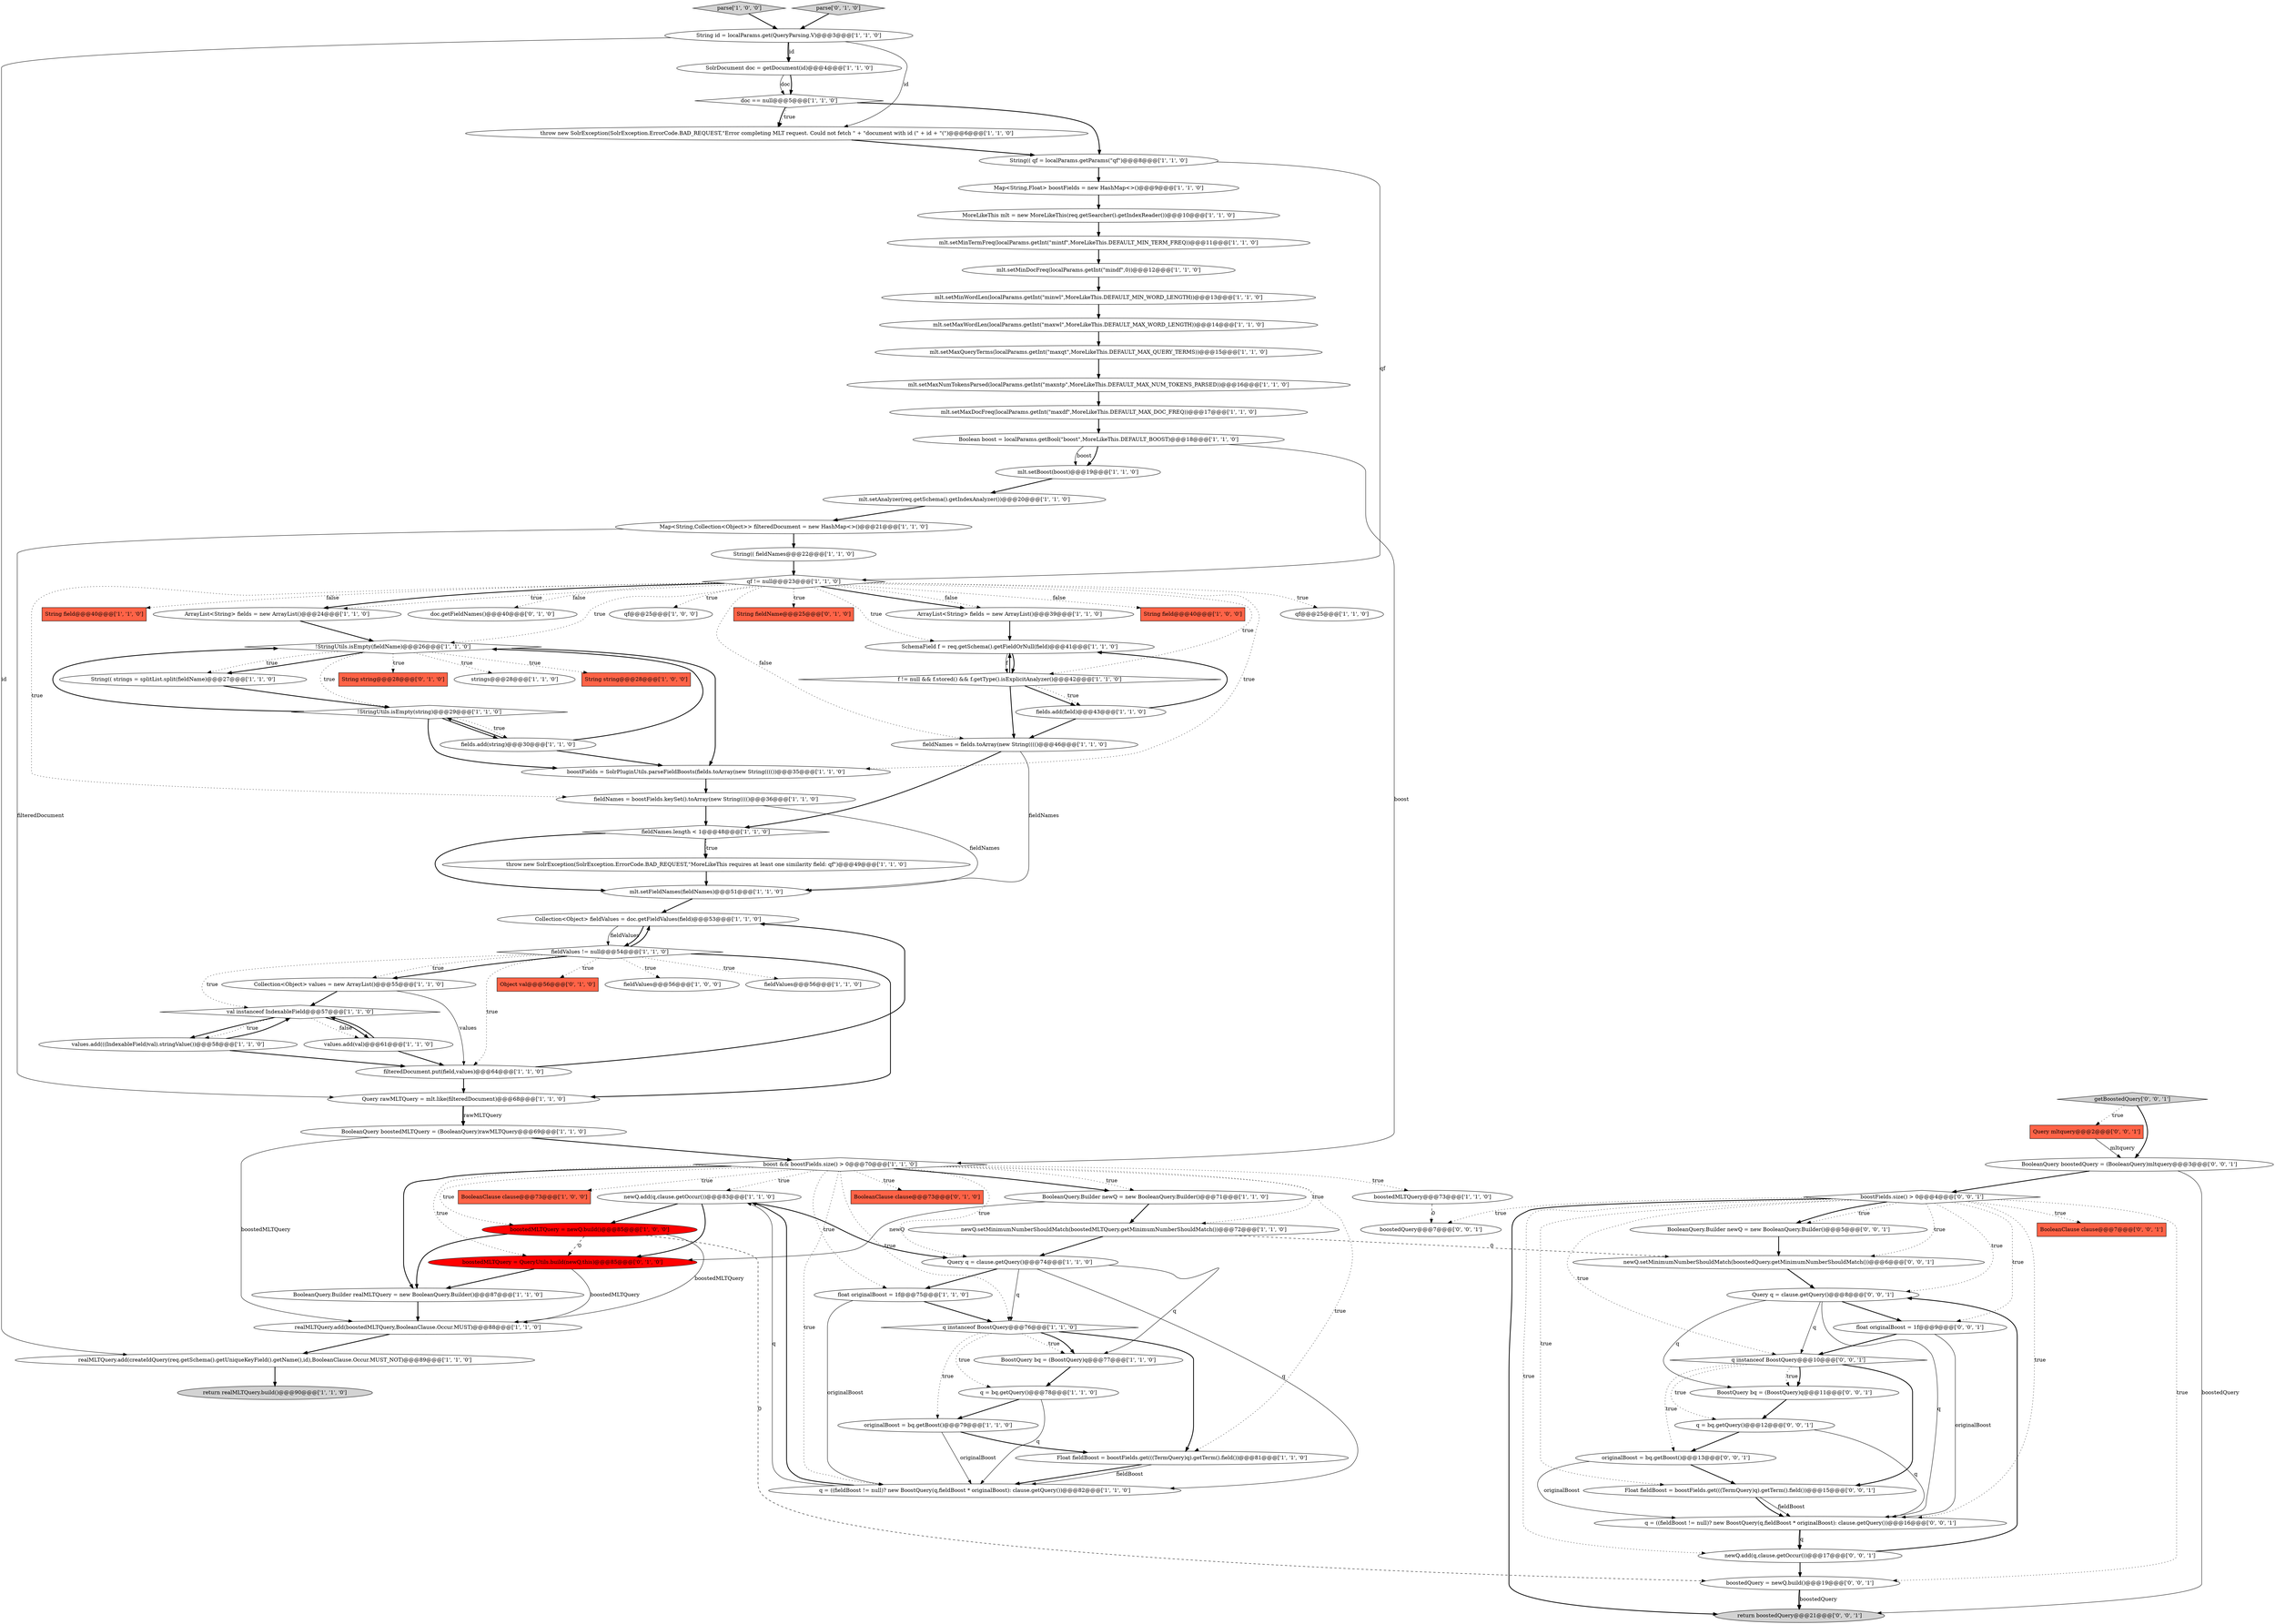 digraph {
44 [style = filled, label = "mlt.setMaxDocFreq(localParams.getInt(\"maxdf\",MoreLikeThis.DEFAULT_MAX_DOC_FREQ))@@@17@@@['1', '1', '0']", fillcolor = white, shape = ellipse image = "AAA0AAABBB1BBB"];
21 [style = filled, label = "mlt.setBoost(boost)@@@19@@@['1', '1', '0']", fillcolor = white, shape = ellipse image = "AAA0AAABBB1BBB"];
77 [style = filled, label = "String string@@@28@@@['0', '1', '0']", fillcolor = tomato, shape = box image = "AAA0AAABBB2BBB"];
32 [style = filled, label = "mlt.setMaxQueryTerms(localParams.getInt(\"maxqt\",MoreLikeThis.DEFAULT_MAX_QUERY_TERMS))@@@15@@@['1', '1', '0']", fillcolor = white, shape = ellipse image = "AAA0AAABBB1BBB"];
84 [style = filled, label = "Float fieldBoost = boostFields.get(((TermQuery)q).getTerm().field())@@@15@@@['0', '0', '1']", fillcolor = white, shape = ellipse image = "AAA0AAABBB3BBB"];
13 [style = filled, label = "boostedMLTQuery = newQ.build()@@@85@@@['1', '0', '0']", fillcolor = red, shape = ellipse image = "AAA1AAABBB1BBB"];
47 [style = filled, label = "parse['1', '0', '0']", fillcolor = lightgray, shape = diamond image = "AAA0AAABBB1BBB"];
22 [style = filled, label = "mlt.setMaxNumTokensParsed(localParams.getInt(\"maxntp\",MoreLikeThis.DEFAULT_MAX_NUM_TOKENS_PARSED))@@@16@@@['1', '1', '0']", fillcolor = white, shape = ellipse image = "AAA0AAABBB1BBB"];
46 [style = filled, label = "mlt.setMinTermFreq(localParams.getInt(\"mintf\",MoreLikeThis.DEFAULT_MIN_TERM_FREQ))@@@11@@@['1', '1', '0']", fillcolor = white, shape = ellipse image = "AAA0AAABBB1BBB"];
81 [style = filled, label = "q = bq.getQuery()@@@12@@@['0', '0', '1']", fillcolor = white, shape = ellipse image = "AAA0AAABBB3BBB"];
50 [style = filled, label = "filteredDocument.put(field,values)@@@64@@@['1', '1', '0']", fillcolor = white, shape = ellipse image = "AAA0AAABBB1BBB"];
65 [style = filled, label = "newQ.add(q,clause.getOccur())@@@83@@@['1', '1', '0']", fillcolor = white, shape = ellipse image = "AAA0AAABBB1BBB"];
8 [style = filled, label = "fieldNames = boostFields.keySet().toArray(new String(((()@@@36@@@['1', '1', '0']", fillcolor = white, shape = ellipse image = "AAA0AAABBB1BBB"];
30 [style = filled, label = "realMLTQuery.add(createIdQuery(req.getSchema().getUniqueKeyField().getName(),id),BooleanClause.Occur.MUST_NOT)@@@89@@@['1', '1', '0']", fillcolor = white, shape = ellipse image = "AAA0AAABBB1BBB"];
55 [style = filled, label = "fieldNames = fields.toArray(new String(((()@@@46@@@['1', '1', '0']", fillcolor = white, shape = ellipse image = "AAA0AAABBB1BBB"];
83 [style = filled, label = "BooleanQuery.Builder newQ = new BooleanQuery.Builder()@@@5@@@['0', '0', '1']", fillcolor = white, shape = ellipse image = "AAA0AAABBB3BBB"];
61 [style = filled, label = "String(( qf = localParams.getParams(\"qf\")@@@8@@@['1', '1', '0']", fillcolor = white, shape = ellipse image = "AAA0AAABBB1BBB"];
86 [style = filled, label = "BooleanClause clause@@@7@@@['0', '0', '1']", fillcolor = tomato, shape = box image = "AAA0AAABBB3BBB"];
4 [style = filled, label = "MoreLikeThis mlt = new MoreLikeThis(req.getSearcher().getIndexReader())@@@10@@@['1', '1', '0']", fillcolor = white, shape = ellipse image = "AAA0AAABBB1BBB"];
51 [style = filled, label = "mlt.setMinDocFreq(localParams.getInt(\"mindf\",0))@@@12@@@['1', '1', '0']", fillcolor = white, shape = ellipse image = "AAA0AAABBB1BBB"];
23 [style = filled, label = "mlt.setMaxWordLen(localParams.getInt(\"maxwl\",MoreLikeThis.DEFAULT_MAX_WORD_LENGTH))@@@14@@@['1', '1', '0']", fillcolor = white, shape = ellipse image = "AAA0AAABBB1BBB"];
1 [style = filled, label = "BoostQuery bq = (BoostQuery)q@@@77@@@['1', '1', '0']", fillcolor = white, shape = ellipse image = "AAA0AAABBB1BBB"];
20 [style = filled, label = "strings@@@28@@@['1', '1', '0']", fillcolor = white, shape = ellipse image = "AAA0AAABBB1BBB"];
11 [style = filled, label = "fieldValues@@@56@@@['1', '0', '0']", fillcolor = white, shape = ellipse image = "AAA0AAABBB1BBB"];
57 [style = filled, label = "fieldNames.length < 1@@@48@@@['1', '1', '0']", fillcolor = white, shape = diamond image = "AAA0AAABBB1BBB"];
31 [style = filled, label = "q = ((fieldBoost != null)? new BoostQuery(q,fieldBoost * originalBoost): clause.getQuery())@@@82@@@['1', '1', '0']", fillcolor = white, shape = ellipse image = "AAA0AAABBB1BBB"];
16 [style = filled, label = "float originalBoost = 1f@@@75@@@['1', '1', '0']", fillcolor = white, shape = ellipse image = "AAA0AAABBB1BBB"];
52 [style = filled, label = "originalBoost = bq.getBoost()@@@79@@@['1', '1', '0']", fillcolor = white, shape = ellipse image = "AAA0AAABBB1BBB"];
56 [style = filled, label = "qf@@@25@@@['1', '1', '0']", fillcolor = white, shape = ellipse image = "AAA0AAABBB1BBB"];
14 [style = filled, label = "String string@@@28@@@['1', '0', '0']", fillcolor = tomato, shape = box image = "AAA0AAABBB1BBB"];
28 [style = filled, label = "String(( strings = splitList.split(fieldName)@@@27@@@['1', '1', '0']", fillcolor = white, shape = ellipse image = "AAA0AAABBB1BBB"];
25 [style = filled, label = "String field@@@40@@@['1', '1', '0']", fillcolor = tomato, shape = box image = "AAA0AAABBB1BBB"];
36 [style = filled, label = "throw new SolrException(SolrException.ErrorCode.BAD_REQUEST,\"Error completing MLT request. Could not fetch \" + \"document with id (\" + id + \"(\")@@@6@@@['1', '1', '0']", fillcolor = white, shape = ellipse image = "AAA0AAABBB1BBB"];
2 [style = filled, label = "mlt.setAnalyzer(req.getSchema().getIndexAnalyzer())@@@20@@@['1', '1', '0']", fillcolor = white, shape = ellipse image = "AAA0AAABBB1BBB"];
10 [style = filled, label = "BooleanQuery.Builder newQ = new BooleanQuery.Builder()@@@71@@@['1', '1', '0']", fillcolor = white, shape = ellipse image = "AAA0AAABBB1BBB"];
37 [style = filled, label = "newQ.setMinimumNumberShouldMatch(boostedMLTQuery.getMinimumNumberShouldMatch())@@@72@@@['1', '1', '0']", fillcolor = white, shape = ellipse image = "AAA0AAABBB1BBB"];
68 [style = filled, label = "Map<String,Collection<Object>> filteredDocument = new HashMap<>()@@@21@@@['1', '1', '0']", fillcolor = white, shape = ellipse image = "AAA0AAABBB1BBB"];
89 [style = filled, label = "newQ.add(q,clause.getOccur())@@@17@@@['0', '0', '1']", fillcolor = white, shape = ellipse image = "AAA0AAABBB3BBB"];
27 [style = filled, label = "BooleanClause clause@@@73@@@['1', '0', '0']", fillcolor = tomato, shape = box image = "AAA0AAABBB1BBB"];
24 [style = filled, label = "Boolean boost = localParams.getBool(\"boost\",MoreLikeThis.DEFAULT_BOOST)@@@18@@@['1', '1', '0']", fillcolor = white, shape = ellipse image = "AAA0AAABBB1BBB"];
42 [style = filled, label = "!StringUtils.isEmpty(string)@@@29@@@['1', '1', '0']", fillcolor = white, shape = diamond image = "AAA0AAABBB1BBB"];
33 [style = filled, label = "!StringUtils.isEmpty(fieldName)@@@26@@@['1', '1', '0']", fillcolor = white, shape = diamond image = "AAA0AAABBB1BBB"];
73 [style = filled, label = "doc.getFieldNames()@@@40@@@['0', '1', '0']", fillcolor = white, shape = ellipse image = "AAA0AAABBB2BBB"];
49 [style = filled, label = "BooleanQuery.Builder realMLTQuery = new BooleanQuery.Builder()@@@87@@@['1', '1', '0']", fillcolor = white, shape = ellipse image = "AAA0AAABBB1BBB"];
54 [style = filled, label = "fieldValues@@@56@@@['1', '1', '0']", fillcolor = white, shape = ellipse image = "AAA0AAABBB1BBB"];
17 [style = filled, label = "String(( fieldNames@@@22@@@['1', '1', '0']", fillcolor = white, shape = ellipse image = "AAA0AAABBB1BBB"];
88 [style = filled, label = "return boostedQuery@@@21@@@['0', '0', '1']", fillcolor = lightgray, shape = ellipse image = "AAA0AAABBB3BBB"];
15 [style = filled, label = "val instanceof IndexableField@@@57@@@['1', '1', '0']", fillcolor = white, shape = diamond image = "AAA0AAABBB1BBB"];
92 [style = filled, label = "originalBoost = bq.getBoost()@@@13@@@['0', '0', '1']", fillcolor = white, shape = ellipse image = "AAA0AAABBB3BBB"];
66 [style = filled, label = "mlt.setMinWordLen(localParams.getInt(\"minwl\",MoreLikeThis.DEFAULT_MIN_WORD_LENGTH))@@@13@@@['1', '1', '0']", fillcolor = white, shape = ellipse image = "AAA0AAABBB1BBB"];
97 [style = filled, label = "getBoostedQuery['0', '0', '1']", fillcolor = lightgray, shape = diamond image = "AAA0AAABBB3BBB"];
19 [style = filled, label = "Query q = clause.getQuery()@@@74@@@['1', '1', '0']", fillcolor = white, shape = ellipse image = "AAA0AAABBB1BBB"];
41 [style = filled, label = "q instanceof BoostQuery@@@76@@@['1', '1', '0']", fillcolor = white, shape = diamond image = "AAA0AAABBB1BBB"];
34 [style = filled, label = "boostFields = SolrPluginUtils.parseFieldBoosts(fields.toArray(new String(((())@@@35@@@['1', '1', '0']", fillcolor = white, shape = ellipse image = "AAA0AAABBB1BBB"];
18 [style = filled, label = "return realMLTQuery.build()@@@90@@@['1', '1', '0']", fillcolor = lightgray, shape = ellipse image = "AAA0AAABBB1BBB"];
93 [style = filled, label = "boostedQuery@@@7@@@['0', '0', '1']", fillcolor = white, shape = ellipse image = "AAA0AAABBB3BBB"];
64 [style = filled, label = "values.add(((IndexableField)val).stringValue())@@@58@@@['1', '1', '0']", fillcolor = white, shape = ellipse image = "AAA0AAABBB1BBB"];
7 [style = filled, label = "qf@@@25@@@['1', '0', '0']", fillcolor = white, shape = ellipse image = "AAA0AAABBB1BBB"];
69 [style = filled, label = "Collection<Object> fieldValues = doc.getFieldValues(field)@@@53@@@['1', '1', '0']", fillcolor = white, shape = ellipse image = "AAA0AAABBB1BBB"];
70 [style = filled, label = "throw new SolrException(SolrException.ErrorCode.BAD_REQUEST,\"MoreLikeThis requires at least one similarity field: qf\")@@@49@@@['1', '1', '0']", fillcolor = white, shape = ellipse image = "AAA0AAABBB1BBB"];
71 [style = filled, label = "Map<String,Float> boostFields = new HashMap<>()@@@9@@@['1', '1', '0']", fillcolor = white, shape = ellipse image = "AAA0AAABBB1BBB"];
72 [style = filled, label = "boostedMLTQuery = QueryUtils.build(newQ,this)@@@85@@@['0', '1', '0']", fillcolor = red, shape = ellipse image = "AAA1AAABBB2BBB"];
91 [style = filled, label = "boostedQuery = newQ.build()@@@19@@@['0', '0', '1']", fillcolor = white, shape = ellipse image = "AAA0AAABBB3BBB"];
9 [style = filled, label = "doc == null@@@5@@@['1', '1', '0']", fillcolor = white, shape = diamond image = "AAA0AAABBB1BBB"];
80 [style = filled, label = "Query q = clause.getQuery()@@@8@@@['0', '0', '1']", fillcolor = white, shape = ellipse image = "AAA0AAABBB3BBB"];
60 [style = filled, label = "SolrDocument doc = getDocument(id)@@@4@@@['1', '1', '0']", fillcolor = white, shape = ellipse image = "AAA0AAABBB1BBB"];
43 [style = filled, label = "fields.add(field)@@@43@@@['1', '1', '0']", fillcolor = white, shape = ellipse image = "AAA0AAABBB1BBB"];
0 [style = filled, label = "String id = localParams.get(QueryParsing.V)@@@3@@@['1', '1', '0']", fillcolor = white, shape = ellipse image = "AAA0AAABBB1BBB"];
29 [style = filled, label = "SchemaField f = req.getSchema().getFieldOrNull(field)@@@41@@@['1', '1', '0']", fillcolor = white, shape = ellipse image = "AAA0AAABBB1BBB"];
40 [style = filled, label = "values.add(val)@@@61@@@['1', '1', '0']", fillcolor = white, shape = ellipse image = "AAA0AAABBB1BBB"];
82 [style = filled, label = "q = ((fieldBoost != null)? new BoostQuery(q,fieldBoost * originalBoost): clause.getQuery())@@@16@@@['0', '0', '1']", fillcolor = white, shape = ellipse image = "AAA0AAABBB3BBB"];
76 [style = filled, label = "String fieldName@@@25@@@['0', '1', '0']", fillcolor = tomato, shape = box image = "AAA0AAABBB2BBB"];
53 [style = filled, label = "fields.add(string)@@@30@@@['1', '1', '0']", fillcolor = white, shape = ellipse image = "AAA0AAABBB1BBB"];
59 [style = filled, label = "boost && boostFields.size() > 0@@@70@@@['1', '1', '0']", fillcolor = white, shape = diamond image = "AAA0AAABBB1BBB"];
39 [style = filled, label = "realMLTQuery.add(boostedMLTQuery,BooleanClause.Occur.MUST)@@@88@@@['1', '1', '0']", fillcolor = white, shape = ellipse image = "AAA0AAABBB1BBB"];
75 [style = filled, label = "parse['0', '1', '0']", fillcolor = lightgray, shape = diamond image = "AAA0AAABBB2BBB"];
85 [style = filled, label = "Query mltquery@@@2@@@['0', '0', '1']", fillcolor = tomato, shape = box image = "AAA0AAABBB3BBB"];
94 [style = filled, label = "boostFields.size() > 0@@@4@@@['0', '0', '1']", fillcolor = white, shape = diamond image = "AAA0AAABBB3BBB"];
35 [style = filled, label = "f != null && f.stored() && f.getType().isExplicitAnalyzer()@@@42@@@['1', '1', '0']", fillcolor = white, shape = diamond image = "AAA0AAABBB1BBB"];
45 [style = filled, label = "boostedMLTQuery@@@73@@@['1', '1', '0']", fillcolor = white, shape = ellipse image = "AAA0AAABBB1BBB"];
95 [style = filled, label = "q instanceof BoostQuery@@@10@@@['0', '0', '1']", fillcolor = white, shape = diamond image = "AAA0AAABBB3BBB"];
62 [style = filled, label = "Collection<Object> values = new ArrayList()@@@55@@@['1', '1', '0']", fillcolor = white, shape = ellipse image = "AAA0AAABBB1BBB"];
87 [style = filled, label = "BooleanQuery boostedQuery = (BooleanQuery)mltquery@@@3@@@['0', '0', '1']", fillcolor = white, shape = ellipse image = "AAA0AAABBB3BBB"];
78 [style = filled, label = "Object val@@@56@@@['0', '1', '0']", fillcolor = tomato, shape = box image = "AAA0AAABBB2BBB"];
3 [style = filled, label = "mlt.setFieldNames(fieldNames)@@@51@@@['1', '1', '0']", fillcolor = white, shape = ellipse image = "AAA0AAABBB1BBB"];
48 [style = filled, label = "ArrayList<String> fields = new ArrayList()@@@24@@@['1', '1', '0']", fillcolor = white, shape = ellipse image = "AAA0AAABBB1BBB"];
5 [style = filled, label = "String field@@@40@@@['1', '0', '0']", fillcolor = tomato, shape = box image = "AAA0AAABBB1BBB"];
67 [style = filled, label = "q = bq.getQuery()@@@78@@@['1', '1', '0']", fillcolor = white, shape = ellipse image = "AAA0AAABBB1BBB"];
38 [style = filled, label = "Float fieldBoost = boostFields.get(((TermQuery)q).getTerm().field())@@@81@@@['1', '1', '0']", fillcolor = white, shape = ellipse image = "AAA0AAABBB1BBB"];
58 [style = filled, label = "BooleanQuery boostedMLTQuery = (BooleanQuery)rawMLTQuery@@@69@@@['1', '1', '0']", fillcolor = white, shape = ellipse image = "AAA0AAABBB1BBB"];
90 [style = filled, label = "BoostQuery bq = (BoostQuery)q@@@11@@@['0', '0', '1']", fillcolor = white, shape = ellipse image = "AAA0AAABBB3BBB"];
26 [style = filled, label = "fieldValues != null@@@54@@@['1', '1', '0']", fillcolor = white, shape = diamond image = "AAA0AAABBB1BBB"];
79 [style = filled, label = "newQ.setMinimumNumberShouldMatch(boostedQuery.getMinimumNumberShouldMatch())@@@6@@@['0', '0', '1']", fillcolor = white, shape = ellipse image = "AAA0AAABBB3BBB"];
63 [style = filled, label = "ArrayList<String> fields = new ArrayList()@@@39@@@['1', '1', '0']", fillcolor = white, shape = ellipse image = "AAA0AAABBB1BBB"];
12 [style = filled, label = "Query rawMLTQuery = mlt.like(filteredDocument)@@@68@@@['1', '1', '0']", fillcolor = white, shape = ellipse image = "AAA0AAABBB1BBB"];
6 [style = filled, label = "qf != null@@@23@@@['1', '1', '0']", fillcolor = white, shape = diamond image = "AAA0AAABBB1BBB"];
74 [style = filled, label = "BooleanClause clause@@@73@@@['0', '1', '0']", fillcolor = tomato, shape = box image = "AAA0AAABBB2BBB"];
96 [style = filled, label = "float originalBoost = 1f@@@9@@@['0', '0', '1']", fillcolor = white, shape = ellipse image = "AAA0AAABBB3BBB"];
95->84 [style = bold, label=""];
1->67 [style = bold, label=""];
94->82 [style = dotted, label="true"];
60->9 [style = bold, label=""];
32->22 [style = bold, label=""];
59->49 [style = bold, label=""];
61->6 [style = solid, label="qf"];
70->3 [style = bold, label=""];
43->55 [style = bold, label=""];
35->55 [style = bold, label=""];
0->36 [style = solid, label="id"];
16->31 [style = solid, label="originalBoost"];
92->82 [style = solid, label="originalBoost"];
87->94 [style = bold, label=""];
26->50 [style = dotted, label="true"];
80->96 [style = bold, label=""];
33->28 [style = dotted, label="true"];
13->91 [style = dashed, label="0"];
6->73 [style = dotted, label="false"];
40->15 [style = bold, label=""];
80->95 [style = solid, label="q"];
13->49 [style = bold, label=""];
19->1 [style = solid, label="q"];
38->31 [style = bold, label=""];
33->14 [style = dotted, label="true"];
35->43 [style = bold, label=""];
41->1 [style = dotted, label="true"];
30->18 [style = bold, label=""];
84->82 [style = solid, label="fieldBoost"];
21->2 [style = bold, label=""];
16->41 [style = bold, label=""];
55->3 [style = solid, label="fieldNames"];
81->82 [style = solid, label="q"];
81->92 [style = bold, label=""];
46->51 [style = bold, label=""];
0->30 [style = solid, label="id"];
62->50 [style = solid, label="values"];
0->60 [style = solid, label="id"];
55->57 [style = bold, label=""];
26->12 [style = bold, label=""];
49->39 [style = bold, label=""];
52->31 [style = solid, label="originalBoost"];
80->90 [style = solid, label="q"];
24->21 [style = bold, label=""];
53->34 [style = bold, label=""];
6->48 [style = dotted, label="true"];
94->80 [style = dotted, label="true"];
69->26 [style = solid, label="fieldValues"];
50->12 [style = bold, label=""];
80->82 [style = solid, label="q"];
89->91 [style = bold, label=""];
69->26 [style = bold, label=""];
43->29 [style = bold, label=""];
58->59 [style = bold, label=""];
65->19 [style = bold, label=""];
28->42 [style = bold, label=""];
95->81 [style = dotted, label="true"];
47->0 [style = bold, label=""];
94->91 [style = dotted, label="true"];
8->57 [style = bold, label=""];
67->52 [style = bold, label=""];
6->63 [style = dotted, label="false"];
19->31 [style = solid, label="q"];
75->0 [style = bold, label=""];
4->46 [style = bold, label=""];
59->19 [style = dotted, label="true"];
40->50 [style = bold, label=""];
41->67 [style = dotted, label="true"];
91->88 [style = bold, label=""];
50->69 [style = bold, label=""];
57->70 [style = dotted, label="true"];
94->86 [style = dotted, label="true"];
31->65 [style = solid, label="q"];
33->28 [style = bold, label=""];
59->10 [style = dotted, label="true"];
67->31 [style = solid, label="q"];
61->71 [style = bold, label=""];
89->80 [style = bold, label=""];
15->40 [style = dotted, label="false"];
97->85 [style = dotted, label="true"];
82->89 [style = solid, label="q"];
34->8 [style = bold, label=""];
59->16 [style = dotted, label="true"];
87->88 [style = solid, label="boostedQuery"];
38->31 [style = solid, label="fieldBoost"];
37->79 [style = dashed, label="0"];
64->15 [style = bold, label=""];
65->72 [style = bold, label=""];
6->29 [style = dotted, label="true"];
48->33 [style = bold, label=""];
53->33 [style = bold, label=""];
6->7 [style = dotted, label="true"];
41->38 [style = bold, label=""];
59->10 [style = bold, label=""];
85->87 [style = solid, label="mltquery"];
92->84 [style = bold, label=""];
59->41 [style = dotted, label="true"];
29->35 [style = bold, label=""];
15->64 [style = bold, label=""];
26->62 [style = dotted, label="true"];
63->29 [style = bold, label=""];
94->93 [style = dotted, label="true"];
6->33 [style = dotted, label="true"];
94->96 [style = dotted, label="true"];
13->72 [style = dashed, label="0"];
57->70 [style = bold, label=""];
68->17 [style = bold, label=""];
6->48 [style = bold, label=""];
82->89 [style = bold, label=""];
22->44 [style = bold, label=""];
83->79 [style = bold, label=""];
91->88 [style = solid, label="boostedQuery"];
8->3 [style = solid, label="fieldNames"];
35->29 [style = bold, label=""];
94->95 [style = dotted, label="true"];
17->6 [style = bold, label=""];
60->9 [style = solid, label="doc"];
79->80 [style = bold, label=""];
53->42 [style = bold, label=""];
23->32 [style = bold, label=""];
26->62 [style = bold, label=""];
6->25 [style = dotted, label="false"];
95->90 [style = bold, label=""];
24->21 [style = solid, label="boost"];
95->92 [style = dotted, label="true"];
59->31 [style = dotted, label="true"];
26->54 [style = dotted, label="true"];
42->53 [style = dotted, label="true"];
24->59 [style = solid, label="boost"];
59->37 [style = dotted, label="true"];
19->16 [style = bold, label=""];
59->27 [style = dotted, label="true"];
12->58 [style = solid, label="rawMLTQuery"];
59->65 [style = dotted, label="true"];
59->38 [style = dotted, label="true"];
33->77 [style = dotted, label="true"];
6->8 [style = dotted, label="true"];
68->12 [style = solid, label="filteredDocument"];
26->15 [style = dotted, label="true"];
71->4 [style = bold, label=""];
3->69 [style = bold, label=""];
15->40 [style = bold, label=""];
59->72 [style = dotted, label="true"];
26->11 [style = dotted, label="true"];
6->63 [style = bold, label=""];
44->24 [style = bold, label=""];
62->15 [style = bold, label=""];
35->43 [style = dotted, label="true"];
41->52 [style = dotted, label="true"];
6->76 [style = dotted, label="true"];
26->69 [style = bold, label=""];
31->65 [style = bold, label=""];
6->56 [style = dotted, label="true"];
10->72 [style = solid, label="newQ"];
10->37 [style = bold, label=""];
9->36 [style = bold, label=""];
66->23 [style = bold, label=""];
42->34 [style = bold, label=""];
96->95 [style = bold, label=""];
6->5 [style = dotted, label="false"];
95->90 [style = dotted, label="true"];
94->88 [style = bold, label=""];
72->49 [style = bold, label=""];
26->78 [style = dotted, label="true"];
97->87 [style = bold, label=""];
6->55 [style = dotted, label="false"];
45->93 [style = dashed, label="0"];
59->45 [style = dotted, label="true"];
9->36 [style = dotted, label="true"];
72->39 [style = solid, label="boostedMLTQuery"];
94->89 [style = dotted, label="true"];
19->41 [style = solid, label="q"];
13->39 [style = solid, label="boostedMLTQuery"];
42->33 [style = bold, label=""];
52->38 [style = bold, label=""];
84->82 [style = bold, label=""];
41->1 [style = bold, label=""];
94->83 [style = bold, label=""];
94->79 [style = dotted, label="true"];
94->84 [style = dotted, label="true"];
33->20 [style = dotted, label="true"];
29->35 [style = solid, label="f"];
39->30 [style = bold, label=""];
15->64 [style = dotted, label="true"];
94->83 [style = dotted, label="true"];
90->81 [style = bold, label=""];
9->61 [style = bold, label=""];
0->60 [style = bold, label=""];
33->42 [style = dotted, label="true"];
96->82 [style = solid, label="originalBoost"];
6->34 [style = dotted, label="true"];
6->35 [style = dotted, label="true"];
36->61 [style = bold, label=""];
12->58 [style = bold, label=""];
64->50 [style = bold, label=""];
57->3 [style = bold, label=""];
37->19 [style = bold, label=""];
65->13 [style = bold, label=""];
2->68 [style = bold, label=""];
59->74 [style = dotted, label="true"];
33->34 [style = bold, label=""];
59->13 [style = dotted, label="true"];
58->39 [style = solid, label="boostedMLTQuery"];
42->53 [style = bold, label=""];
51->66 [style = bold, label=""];
}
